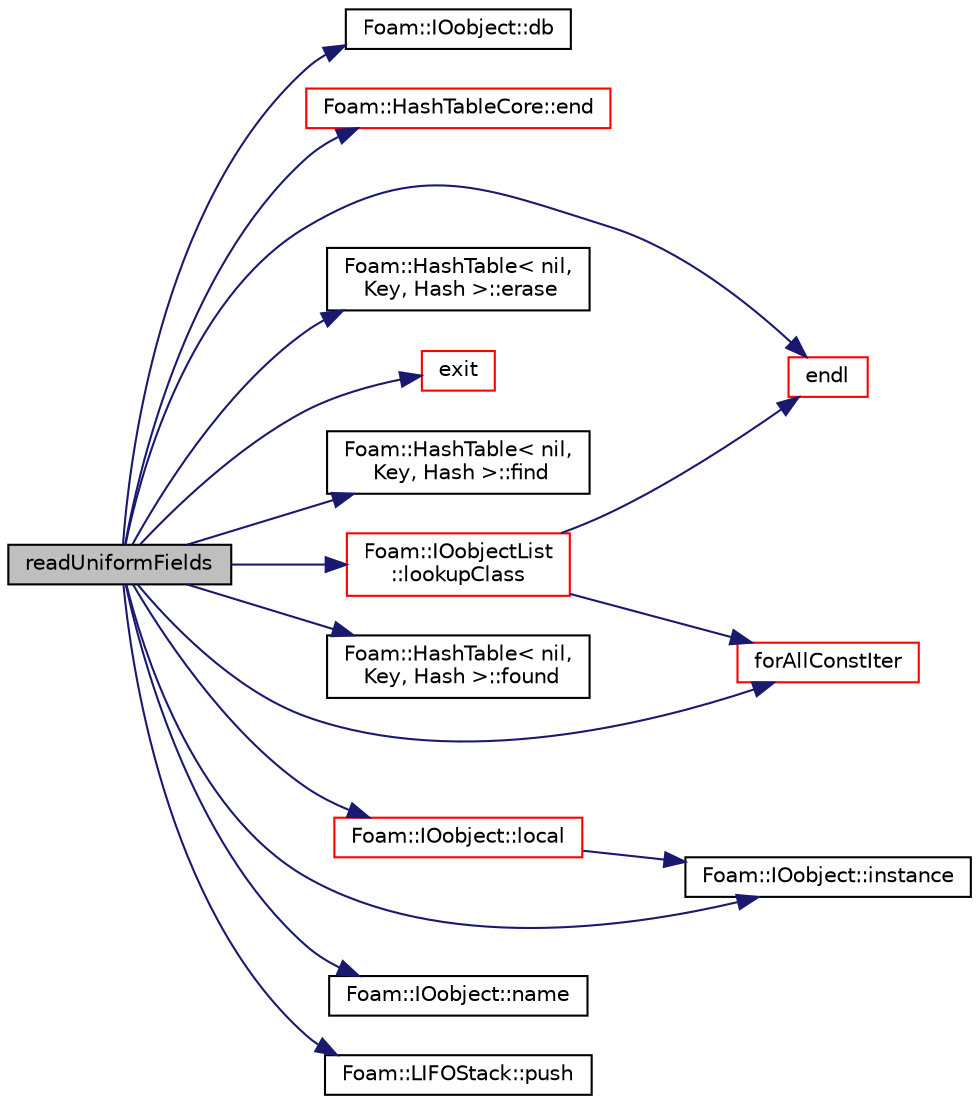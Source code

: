 digraph "readUniformFields"
{
  bgcolor="transparent";
  edge [fontname="Helvetica",fontsize="10",labelfontname="Helvetica",labelfontsize="10"];
  node [fontname="Helvetica",fontsize="10",shape=record];
  rankdir="LR";
  Node90056 [label="readUniformFields",height=0.2,width=0.4,color="black", fillcolor="grey75", style="filled", fontcolor="black"];
  Node90056 -> Node90057 [color="midnightblue",fontsize="10",style="solid",fontname="Helvetica"];
  Node90057 [label="Foam::IOobject::db",height=0.2,width=0.4,color="black",URL="$a27249.html#a65cc75d9f80b1df5c3184fb2274a97f1",tooltip="Return the local objectRegistry. "];
  Node90056 -> Node90058 [color="midnightblue",fontsize="10",style="solid",fontname="Helvetica"];
  Node90058 [label="Foam::HashTableCore::end",height=0.2,width=0.4,color="red",URL="$a26849.html#a540580a296c0ff351686ceb4f27b6fe6",tooltip="iteratorEnd set to beyond the end of any HashTable "];
  Node90056 -> Node90066 [color="midnightblue",fontsize="10",style="solid",fontname="Helvetica"];
  Node90066 [label="endl",height=0.2,width=0.4,color="red",URL="$a21851.html#a2db8fe02a0d3909e9351bb4275b23ce4",tooltip="Add newline and flush stream. "];
  Node90056 -> Node90068 [color="midnightblue",fontsize="10",style="solid",fontname="Helvetica"];
  Node90068 [label="Foam::HashTable\< nil,\l Key, Hash \>::erase",height=0.2,width=0.4,color="black",URL="$a26841.html#a12d8ea138d4886b42bc135cd082652c7",tooltip="Erase a hashedEntry specified by given iterator. "];
  Node90056 -> Node90069 [color="midnightblue",fontsize="10",style="solid",fontname="Helvetica"];
  Node90069 [label="exit",height=0.2,width=0.4,color="red",URL="$a21851.html#a06ca7250d8e89caf05243ec094843642"];
  Node90056 -> Node90111 [color="midnightblue",fontsize="10",style="solid",fontname="Helvetica"];
  Node90111 [label="Foam::HashTable\< nil,\l Key, Hash \>::find",height=0.2,width=0.4,color="black",URL="$a26841.html#a76b2c74ebd9f33fa9f76261b027ffc11",tooltip="Find and return an iterator set at the hashedEntry. "];
  Node90056 -> Node90112 [color="midnightblue",fontsize="10",style="solid",fontname="Helvetica"];
  Node90112 [label="forAllConstIter",height=0.2,width=0.4,color="red",URL="$a39311.html#ae21e2836509b0fa7f7cedf6493b11b09"];
  Node90056 -> Node90360 [color="midnightblue",fontsize="10",style="solid",fontname="Helvetica"];
  Node90360 [label="Foam::HashTable\< nil,\l Key, Hash \>::found",height=0.2,width=0.4,color="black",URL="$a26841.html#a9a7a02c333e3e98344a1e5b891c4d985",tooltip="Return true if hashedEntry is found in table. "];
  Node90056 -> Node90286 [color="midnightblue",fontsize="10",style="solid",fontname="Helvetica"];
  Node90286 [label="Foam::IOobject::instance",height=0.2,width=0.4,color="black",URL="$a27249.html#acac6de003b420b848571b5064e50ed89"];
  Node90056 -> Node90361 [color="midnightblue",fontsize="10",style="solid",fontname="Helvetica"];
  Node90361 [label="Foam::IOobject::local",height=0.2,width=0.4,color="red",URL="$a27249.html#a039f37f5ce1cc861d53d1b24994e0832"];
  Node90361 -> Node90286 [color="midnightblue",fontsize="10",style="solid",fontname="Helvetica"];
  Node90056 -> Node90363 [color="midnightblue",fontsize="10",style="solid",fontname="Helvetica"];
  Node90363 [label="Foam::IOobjectList\l::lookupClass",height=0.2,width=0.4,color="red",URL="$a27253.html#a7938dcd5dc3e8f28a630433cfa3f2a45",tooltip="Return the list for all IOobjects of a given class. "];
  Node90363 -> Node90112 [color="midnightblue",fontsize="10",style="solid",fontname="Helvetica"];
  Node90363 -> Node90066 [color="midnightblue",fontsize="10",style="solid",fontname="Helvetica"];
  Node90056 -> Node90127 [color="midnightblue",fontsize="10",style="solid",fontname="Helvetica"];
  Node90127 [label="Foam::IOobject::name",height=0.2,width=0.4,color="black",URL="$a27249.html#acc80e00a8ac919288fb55bd14cc88bf6",tooltip="Return name. "];
  Node90056 -> Node90364 [color="midnightblue",fontsize="10",style="solid",fontname="Helvetica"];
  Node90364 [label="Foam::LIFOStack::push",height=0.2,width=0.4,color="black",URL="$a26989.html#ab4a4b468eb84d13d34b9b7fa9a1da7bb",tooltip="Push an element onto the stack. "];
}
